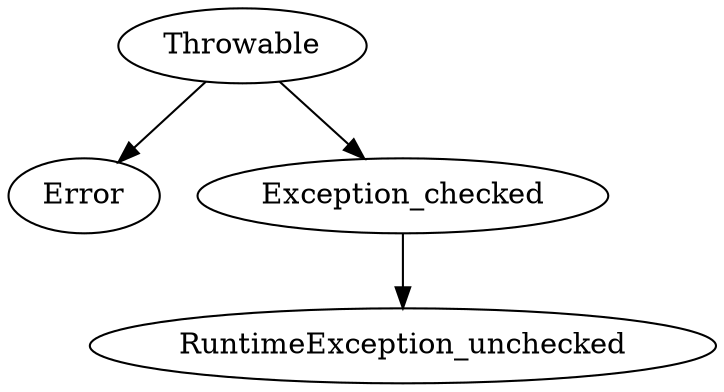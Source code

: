 digraph G {

	 "Throwable" -> "Error"
	 "Throwable" -> "Exception_checked" -> "RuntimeException_unchecked"

}